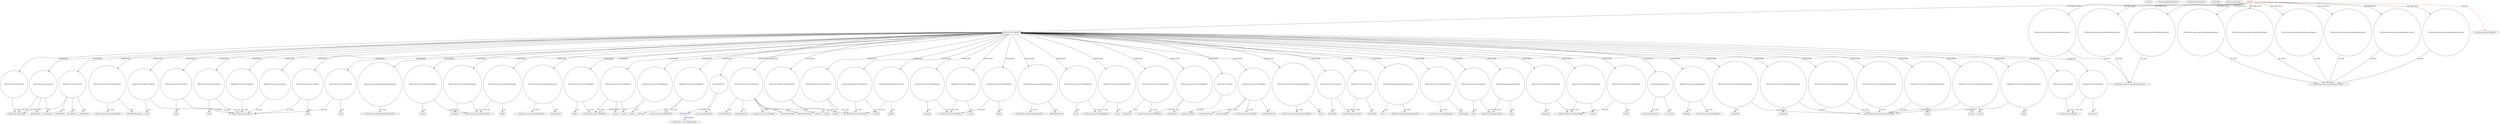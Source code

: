 digraph {
baseInfo[graphId=4327,category="pattern",isAnonymous=false,possibleRelation=true]
frameworkRelatedTypesInfo[0="javafx.scene.layout.StackPane"]
possibleCollaborationsInfo[0="4327~INSTANTIATION-CLIENT_METHOD_DECLARATION-~javafx.scene.layout.StackPane ~javafx.beans.value.ChangeListener ~false~true"]
patternInfo[frequency=2.0,patternRootClient=0]
patternInstancesInfo[0="SaiPradeepDandem-javafx2-gradient-builder~/SaiPradeepDandem-javafx2-gradient-builder/javafx2-gradient-builder-master/src/main/java/com/javafx/gradientbuilder/application/RadialSettingsLayout.java~RadialSettingsLayout~1170",1="SaiPradeepDandem-javafx2-gradient-builder~/SaiPradeepDandem-javafx2-gradient-builder/javafx2-gradient-builder-master/src/main/java/com/javafx/gradientbuilder/application/LinearSettingsLayout.java~LinearSettingsLayout~1172"]
460[label="javafx.scene.layout.ColumnConstraintsBuilder",vertexType="FRAMEWORK_CLASS_TYPE",isFrameworkType=false]
461[label="VAR:javafx.scene.layout.ColumnConstraintsBuilder",vertexType="VARIABLE_EXPRESION",isFrameworkType=false,shape=circle]
462[label="minWidth()",vertexType="INSIDE_CALL",isFrameworkType=false,shape=box]
56[label="METHOD_DECLARATION",vertexType="CLIENT_METHOD_DECLARATION",isFrameworkType=false,shape=box]
0[label="CLIENT",vertexType="ROOT_CLIENT_CLASS_DECLARATION",isFrameworkType=false,color=red]
99[label="VAR:javafx.scene.NodeBuilder",vertexType="VARIABLE_EXPRESION",isFrameworkType=false,shape=circle]
292[label="VAR:javafx.scene.NodeBuilder",vertexType="VARIABLE_EXPRESION",isFrameworkType=false,shape=circle]
322[label="VAR:javafx.scene.layout.Pane",vertexType="VARIABLE_EXPRESION",isFrameworkType=false,shape=circle]
423[label="VAR:javafx.scene.layout.Pane",vertexType="VARIABLE_EXPRESION",isFrameworkType=false,shape=circle]
93[label="VAR:javafx.scene.layout.Pane",vertexType="VARIABLE_EXPRESION",isFrameworkType=false,shape=circle]
394[label="VAR:javafx.scene.control.SelectionModel",vertexType="VARIABLE_EXPRESION",isFrameworkType=false,shape=circle]
426[label="VAR:javafx.scene.layout.GridPane",vertexType="VARIABLE_EXPRESION",isFrameworkType=false,shape=circle]
399[label="VAR:javafx.scene.layout.GridPane",vertexType="VARIABLE_EXPRESION",isFrameworkType=false,shape=circle]
408[label="VAR:javafx.scene.layout.GridPane",vertexType="VARIABLE_EXPRESION",isFrameworkType=false,shape=circle]
206[label="VAR:javafx.scene.layout.GridPane",vertexType="VARIABLE_EXPRESION",isFrameworkType=false,shape=circle]
135[label="VAR:javafx.scene.layout.GridPane",vertexType="VARIABLE_EXPRESION",isFrameworkType=false,shape=circle]
449[label="VAR:javafx.scene.layout.GridPane",vertexType="VARIABLE_EXPRESION",isFrameworkType=false,shape=circle]
169[label="VAR:javafx.scene.layout.GridPane",vertexType="VARIABLE_EXPRESION",isFrameworkType=false,shape=circle]
192[label="VAR:javafx.beans.property.BooleanPropertyBase",vertexType="VARIABLE_EXPRESION",isFrameworkType=false,shape=circle]
81[label="VAR:javafx.scene.control.TextAreaBuilder",vertexType="VARIABLE_EXPRESION",isFrameworkType=false,shape=circle]
72[label="VAR:javafx.scene.control.TextAreaBuilder",vertexType="VARIABLE_EXPRESION",isFrameworkType=false,shape=circle]
69[label="VAR:javafx.scene.control.TextAreaBuilder",vertexType="VARIABLE_EXPRESION",isFrameworkType=false,shape=circle]
87[label="VAR:javafx.scene.control.TextInputControl",vertexType="VARIABLE_EXPRESION",isFrameworkType=false,shape=circle]
10[label="FIELD:javafx.beans.property.SimpleBooleanProperty",vertexType="FIELD_DECLARATION",isFrameworkType=false,shape=circle]
89[label="javafx.scene.control.TextInputControl",vertexType="FRAMEWORK_CLASS_TYPE",isFrameworkType=false]
12[label="FIELD:javafx.beans.property.SimpleBooleanProperty",vertexType="FIELD_DECLARATION",isFrameworkType=false,shape=circle]
16[label="FIELD:javafx.beans.property.SimpleBooleanProperty",vertexType="FIELD_DECLARATION",isFrameworkType=false,shape=circle]
57[label="VAR:javafx.scene.control.LabelBuilder",vertexType="VARIABLE_EXPRESION",isFrameworkType=false,shape=circle]
66[label="VAR:javafx.scene.control.LabelBuilder",vertexType="VARIABLE_EXPRESION",isFrameworkType=false,shape=circle]
96[label="VAR:javafx.scene.control.LabelBuilder",vertexType="VARIABLE_EXPRESION",isFrameworkType=false,shape=circle]
73[label="wrapText()",vertexType="INSIDE_CALL",isFrameworkType=false,shape=box]
409[label="add()",vertexType="INSIDE_CALL",isFrameworkType=false,shape=box]
400[label="add()",vertexType="INSIDE_CALL",isFrameworkType=false,shape=box]
427[label="add()",vertexType="INSIDE_CALL",isFrameworkType=false,shape=box]
170[label="add()",vertexType="INSIDE_CALL",isFrameworkType=false,shape=box]
136[label="add()",vertexType="INSIDE_CALL",isFrameworkType=false,shape=box]
351[label="VAR:javafx.scene.layout.PaneBuilder",vertexType="VARIABLE_EXPRESION",isFrameworkType=false,shape=circle]
352[label="children()",vertexType="INSIDE_CALL",isFrameworkType=false,shape=box]
62[label="javafx.scene.NodeBuilder",vertexType="FRAMEWORK_CLASS_TYPE",isFrameworkType=false]
319[label="VAR:ANONYMOUS",vertexType="VARIABLE_EXPRESION",isFrameworkType=false,shape=circle]
95[label="javafx.scene.layout.Pane",vertexType="FRAMEWORK_CLASS_TYPE",isFrameworkType=false]
375[label="VAR:javafx.scene.control.ChoiceBox",vertexType="VARIABLE_EXPRESION",isFrameworkType=false,shape=circle]
376[label="javafx.scene.control.ChoiceBox",vertexType="FRAMEWORK_CLASS_TYPE",isFrameworkType=false]
398[label="getSelectionModel()",vertexType="INSIDE_CALL",isFrameworkType=false,shape=box]
393[label="getSelectionModel()",vertexType="INSIDE_CALL",isFrameworkType=false,shape=box]
388[label="setItems()",vertexType="INSIDE_CALL",isFrameworkType=false,shape=box]
71[label="javafx.scene.control.TextAreaBuilder",vertexType="FRAMEWORK_CLASS_TYPE",isFrameworkType=false]
478[label="VAR:javafx.scene.layout.ColumnConstraintsBuilder",vertexType="VARIABLE_EXPRESION",isFrameworkType=false,shape=circle]
470[label="VAR:javafx.scene.layout.ColumnConstraintsBuilder",vertexType="VARIABLE_EXPRESION",isFrameworkType=false,shape=circle]
467[label="VAR:javafx.scene.layout.ColumnConstraintsBuilder",vertexType="VARIABLE_EXPRESION",isFrameworkType=false,shape=circle]
475[label="VAR:javafx.scene.layout.ColumnConstraintsBuilder",vertexType="VARIABLE_EXPRESION",isFrameworkType=false,shape=circle]
464[label="VAR:javafx.scene.layout.ColumnConstraintsBuilder",vertexType="VARIABLE_EXPRESION",isFrameworkType=false,shape=circle]
458[label="VAR:javafx.scene.layout.ColumnConstraintsBuilder",vertexType="VARIABLE_EXPRESION",isFrameworkType=false,shape=circle]
452[label="VAR:javafx.collections.ObservableList",vertexType="VARIABLE_EXPRESION",isFrameworkType=false,shape=circle]
107[label="VAR:javafx.collections.ObservableList",vertexType="VARIABLE_EXPRESION",isFrameworkType=false,shape=circle]
90[label="VAR:javafx.collections.ObservableList",vertexType="VARIABLE_EXPRESION",isFrameworkType=false,shape=circle]
420[label="VAR:javafx.collections.ObservableList",vertexType="VARIABLE_EXPRESION",isFrameworkType=false,shape=circle]
20[label="FIELD:javafx.beans.property.SimpleIntegerProperty",vertexType="FIELD_DECLARATION",isFrameworkType=false,shape=circle]
18[label="FIELD:javafx.beans.property.SimpleIntegerProperty",vertexType="FIELD_DECLARATION",isFrameworkType=false,shape=circle]
6[label="FIELD:javafx.beans.property.SimpleIntegerProperty",vertexType="FIELD_DECLARATION",isFrameworkType=false,shape=circle]
8[label="FIELD:javafx.beans.property.SimpleIntegerProperty",vertexType="FIELD_DECLARATION",isFrameworkType=false,shape=circle]
4[label="FIELD:javafx.beans.property.SimpleIntegerProperty",vertexType="FIELD_DECLARATION",isFrameworkType=false,shape=circle]
2[label="FIELD:javafx.beans.property.SimpleIntegerProperty",vertexType="FIELD_DECLARATION",isFrameworkType=false,shape=circle]
414[label="VAR:javafx.scene.layout.VBoxBuilder",vertexType="VARIABLE_EXPRESION",isFrameworkType=false,shape=circle]
415[label="spacing()",vertexType="INSIDE_CALL",isFrameworkType=false,shape=box]
411[label="VAR:javafx.scene.layout.VBoxBuilder",vertexType="VARIABLE_EXPRESION",isFrameworkType=false,shape=circle]
417[label="VAR:javafx.scene.layout.VBoxBuilder",vertexType="VARIABLE_EXPRESION",isFrameworkType=false,shape=circle]
126[label="javafx.beans.property.BooleanPropertyBase",vertexType="FRAMEWORK_CLASS_TYPE",isFrameworkType=false]
11[label="javafx.beans.property.SimpleBooleanProperty",vertexType="FRAMEWORK_CLASS_TYPE",isFrameworkType=false]
320[label="ANONYMOUS",vertexType="REFERENCE_ANONYMOUS_DECLARATION",isFrameworkType=false,color=blue]
59[label="javafx.scene.control.LabelBuilder",vertexType="FRAMEWORK_CLASS_TYPE",isFrameworkType=false]
92[label="javafx.collections.ObservableList",vertexType="FRAMEWORK_INTERFACE_TYPE",isFrameworkType=false]
3[label="javafx.beans.property.SimpleIntegerProperty",vertexType="FRAMEWORK_CLASS_TYPE",isFrameworkType=false]
474[label="create()",vertexType="INSIDE_CALL",isFrameworkType=false,shape=box]
482[label="create()",vertexType="INSIDE_CALL",isFrameworkType=false,shape=box]
106[label="create()",vertexType="INSIDE_CALL",isFrameworkType=false,shape=box]
150[label="VAR:javafx.beans.property.BooleanProperty",vertexType="VARIABLE_EXPRESION",isFrameworkType=false,shape=circle]
151[label="bindBidirectional()",vertexType="INSIDE_CALL",isFrameworkType=false,shape=box]
117[label="javafx.beans.property.BooleanProperty",vertexType="FRAMEWORK_CLASS_TYPE",isFrameworkType=false]
82[label="create()",vertexType="INSIDE_CALL",isFrameworkType=false,shape=box]
418[label="create()",vertexType="INSIDE_CALL",isFrameworkType=false,shape=box]
67[label="create()",vertexType="INSIDE_CALL",isFrameworkType=false,shape=box]
336[label="getChildren()",vertexType="INSIDE_CALL",isFrameworkType=false,shape=box]
111[label="getChildren()",vertexType="INSIDE_CALL",isFrameworkType=false,shape=box]
332[label="getChildren()",vertexType="INSIDE_CALL",isFrameworkType=false,shape=box]
94[label="getChildren()",vertexType="INSIDE_CALL",isFrameworkType=false,shape=box]
323[label="getChildren()",vertexType="INSIDE_CALL",isFrameworkType=false,shape=box]
396[label="javafx.scene.control.SelectionModel",vertexType="FRAMEWORK_CLASS_TYPE",isFrameworkType=false]
63[label="VAR:javafx.scene.control.LabeledBuilder",vertexType="VARIABLE_EXPRESION",isFrameworkType=false,shape=circle]
65[label="javafx.scene.control.LabeledBuilder",vertexType="FRAMEWORK_CLASS_TYPE",isFrameworkType=false]
64[label="text()",vertexType="INSIDE_CALL",isFrameworkType=false,shape=box]
289[label="VAR:javafx.scene.control.LabeledBuilder",vertexType="VARIABLE_EXPRESION",isFrameworkType=false,shape=circle]
290[label="text()",vertexType="INSIDE_CALL",isFrameworkType=false,shape=box]
75[label="VAR:javafx.scene.control.ControlBuilder",vertexType="VARIABLE_EXPRESION",isFrameworkType=false,shape=circle]
77[label="javafx.scene.control.ControlBuilder",vertexType="FRAMEWORK_CLASS_TYPE",isFrameworkType=false]
78[label="VAR:javafx.scene.control.ControlBuilder",vertexType="VARIABLE_EXPRESION",isFrameworkType=false,shape=circle]
318[label="new ChangeListener()",vertexType="CONSTRUCTOR_CALL",isFrameworkType=false]
321[label="javafx.beans.value.ChangeListener",vertexType="FRAMEWORK_INTERFACE_TYPE",isFrameworkType=false]
374[label="new ChoiceBox()",vertexType="CONSTRUCTOR_CALL",isFrameworkType=false]
479[label="minWidth()",vertexType="INSIDE_CALL",isFrameworkType=false,shape=box]
76[label="minHeight()",vertexType="INSIDE_CALL",isFrameworkType=false,shape=box]
1[label="javafx.scene.layout.StackPane",vertexType="FRAMEWORK_CLASS_TYPE",isFrameworkType=false]
137[label="javafx.scene.layout.GridPane",vertexType="FRAMEWORK_CLASS_TYPE",isFrameworkType=false]
88[label="textProperty()",vertexType="INSIDE_CALL",isFrameworkType=false,shape=box]
325[label="VAR:javafx.scene.Node",vertexType="VARIABLE_EXPRESION",isFrameworkType=false,shape=circle]
327[label="javafx.scene.Node",vertexType="FRAMEWORK_CLASS_TYPE",isFrameworkType=false]
353[label="javafx.scene.layout.PaneBuilder",vertexType="FRAMEWORK_CLASS_TYPE",isFrameworkType=false]
413[label="javafx.scene.layout.VBoxBuilder",vertexType="FRAMEWORK_CLASS_TYPE",isFrameworkType=false]
395[label="selectedItemProperty()",vertexType="INSIDE_CALL",isFrameworkType=false,shape=box]
148[label="VAR:javafx.scene.control.CheckBox",vertexType="VARIABLE_EXPRESION",isFrameworkType=false,shape=circle]
165[label="selectedProperty()",vertexType="INSIDE_CALL",isFrameworkType=false,shape=box]
154[label="selectedProperty()",vertexType="INSIDE_CALL",isFrameworkType=false,shape=box]
147[label="new CheckBox()",vertexType="CONSTRUCTOR_CALL",isFrameworkType=false]
381[label="disableProperty()",vertexType="INSIDE_CALL",isFrameworkType=false,shape=box]
389[label="VAR:javafx.scene.control.SingleSelectionModel",vertexType="VARIABLE_EXPRESION",isFrameworkType=false,shape=circle]
390[label="select()",vertexType="INSIDE_CALL",isFrameworkType=false,shape=box]
391[label="javafx.scene.control.SingleSelectionModel",vertexType="FRAMEWORK_CLASS_TYPE",isFrameworkType=false]
176[label="VAR:javafx.scene.control.Label",vertexType="VARIABLE_EXPRESION",isFrameworkType=false,shape=circle]
143[label="javafx.scene.control.Label",vertexType="FRAMEWORK_CLASS_TYPE",isFrameworkType=false]
175[label="new Label()",vertexType="CONSTRUCTOR_CALL",isFrameworkType=false]
210[label="VAR:javafx.scene.control.Label",vertexType="VARIABLE_EXPRESION",isFrameworkType=false,shape=circle]
209[label="new Label()",vertexType="CONSTRUCTOR_CALL",isFrameworkType=false]
79[label="prefHeight()",vertexType="INSIDE_CALL",isFrameworkType=false,shape=box]
127[label="VAR:javafx.beans.binding.BooleanExpression",vertexType="VARIABLE_EXPRESION",isFrameworkType=false,shape=circle]
129[label="javafx.beans.binding.BooleanExpression",vertexType="FRAMEWORK_CLASS_TYPE",isFrameworkType=false]
128[label="not()",vertexType="INSIDE_CALL",isFrameworkType=false,shape=box]
266[label="VAR:javafx.scene.control.ToggleGroup",vertexType="VARIABLE_EXPRESION",isFrameworkType=false,shape=circle]
338[label="selectToggle()",vertexType="INSIDE_CALL",isFrameworkType=false,shape=box]
267[label="javafx.scene.control.ToggleGroup",vertexType="FRAMEWORK_CLASS_TYPE",isFrameworkType=false]
70[label="build()",vertexType="INSIDE_CALL",isFrameworkType=false,shape=box]
412[label="build()",vertexType="INSIDE_CALL",isFrameworkType=false,shape=box]
58[label="build()",vertexType="INSIDE_CALL",isFrameworkType=false,shape=box]
100[label="styleClass()",vertexType="INSIDE_CALL",isFrameworkType=false,shape=box]
97[label="build()",vertexType="INSIDE_CALL",isFrameworkType=false,shape=box]
476[label="build()",vertexType="INSIDE_CALL",isFrameworkType=false,shape=box]
459[label="build()",vertexType="INSIDE_CALL",isFrameworkType=false,shape=box]
305[label="VAR:javafx.beans.property.Property",vertexType="VARIABLE_EXPRESION",isFrameworkType=false,shape=circle]
86[label="javafx.beans.property.Property",vertexType="FRAMEWORK_INTERFACE_TYPE",isFrameworkType=false]
306[label="bind()",vertexType="INSIDE_CALL",isFrameworkType=false,shape=box]
377[label="VAR:javafx.beans.property.Property",vertexType="VARIABLE_EXPRESION",isFrameworkType=false,shape=circle]
378[label="bind()",vertexType="INSIDE_CALL",isFrameworkType=false,shape=box]
438[label="VAR:javafx.scene.layout.StackPaneBuilder",vertexType="VARIABLE_EXPRESION",isFrameworkType=false,shape=circle]
258[label="javafx.scene.layout.StackPaneBuilder",vertexType="FRAMEWORK_CLASS_TYPE",isFrameworkType=false]
429[label="VAR:javafx.scene.layout.StackPaneBuilder",vertexType="VARIABLE_EXPRESION",isFrameworkType=false,shape=circle]
430[label="build()",vertexType="INSIDE_CALL",isFrameworkType=false,shape=box]
262[label="VAR:javafx.scene.layout.StackPaneBuilder",vertexType="VARIABLE_EXPRESION",isFrameworkType=false,shape=circle]
442[label="create()",vertexType="INSIDE_CALL",isFrameworkType=false,shape=box]
439[label="alignment()",vertexType="INSIDE_CALL",isFrameworkType=false,shape=box]
444[label="VAR:javafx.geometry.Insets",vertexType="VARIABLE_EXPRESION",isFrameworkType=false,shape=circle]
443[label="new Insets()",vertexType="CONSTRUCTOR_CALL",isFrameworkType=false]
445[label="javafx.geometry.Insets",vertexType="FRAMEWORK_CLASS_TYPE",isFrameworkType=false]
435[label="VAR:javafx.scene.layout.RegionBuilder",vertexType="VARIABLE_EXPRESION",isFrameworkType=false,shape=circle]
437[label="javafx.scene.layout.RegionBuilder",vertexType="FRAMEWORK_CLASS_TYPE",isFrameworkType=false]
436[label="padding()",vertexType="INSIDE_CALL",isFrameworkType=false,shape=box]
91[label="addAll()",vertexType="INSIDE_CALL",isFrameworkType=false,shape=box]
421[label="addAll()",vertexType="INSIDE_CALL",isFrameworkType=false,shape=box]
108[label="addAll()",vertexType="INSIDE_CALL",isFrameworkType=false,shape=box]
453[label="addAll()",vertexType="INSIDE_CALL",isFrameworkType=false,shape=box]
114[label="javafx.scene.control.CheckBox",vertexType="FRAMEWORK_CLASS_TYPE",isFrameworkType=false]
56->176[label="INSTANTIATE"]
438->258[label="OF_TYPE"]
20->3[label="OF_TYPE"]
56->107[label="INSTANTIATE"]
461->462[label="CALL"]
56->414[label="INSTANTIATE"]
464->460[label="OF_TYPE"]
429->430[label="CALL"]
56->452[label="INSTANTIATE"]
375->376[label="OF_TYPE"]
375->381[label="CALL"]
56->478[label="INSTANTIATE"]
56->72[label="INSTANTIATE"]
56->87[label="INSTANTIATE"]
322->336[label="CALL"]
56->93[label="INSTANTIATE"]
56->90[label="INSTANTIATE"]
56->438[label="INSTANTIATE"]
375->374[label="CALL"]
90->92[label="OF_TYPE"]
56->467[label="INSTANTIATE"]
56->192[label="INSTANTIATE"]
429->258[label="OF_TYPE"]
292->62[label="OF_TYPE"]
289->65[label="OF_TYPE"]
56->475[label="INSTANTIATE"]
0->1[label="EXTEND",color=red]
150->151[label="CALL"]
10->11[label="OF_TYPE"]
107->108[label="CALL"]
56->63[label="INSTANTIATE"]
266->338[label="CALL"]
148->147[label="CALL"]
262->258[label="OF_TYPE"]
56->150[label="INSTANTIATE"]
289->290[label="CALL"]
90->91[label="CALL"]
56->458[label="INSTANTIATE"]
56->420[label="INSTANTIATE"]
461->460[label="OF_TYPE"]
56->96[label="INSTANTIATE"]
420->421[label="CALL"]
75->77[label="OF_TYPE"]
56->389[label="INSTANTIATE"]
399->137[label="OF_TYPE"]
414->413[label="OF_TYPE"]
56->266[label="INSTANTIATE"]
375->388[label="CALL"]
0->56[label="DECLARE_METHOD"]
81->71[label="OF_TYPE"]
8->3[label="OF_TYPE"]
148->165[label="CALL"]
266->267[label="OF_TYPE"]
66->59[label="OF_TYPE"]
377->378[label="CALL"]
206->137[label="OF_TYPE"]
351->353[label="OF_TYPE"]
16->11[label="OF_TYPE"]
305->306[label="CALL"]
411->412[label="CALL"]
56->81[label="INSTANTIATE"]
475->476[label="CALL"]
87->88[label="CALL"]
56->375[label="INSTANTIATE"]
56->470[label="INSTANTIATE"]
375->393[label="CALL"]
56->449[label="INSTANTIATE"]
435->436[label="CALL"]
56->69[label="INSTANTIATE"]
56->408[label="INSTANTIATE"]
56->411[label="INSTANTIATE"]
389->390[label="CALL"]
78->79[label="CALL"]
426->427[label="CALL"]
0->8[label="DECLARE_FIELD"]
93->94[label="CALL"]
72->71[label="OF_TYPE"]
452->92[label="OF_TYPE"]
414->415[label="CALL"]
192->126[label="OF_TYPE"]
478->460[label="OF_TYPE"]
56->399[label="INSTANTIATE"]
56->66[label="INSTANTIATE"]
464->482[label="CALL"]
56->262[label="INSTANTIATE"]
444->443[label="CALL"]
96->59[label="OF_TYPE"]
325->327[label="OF_TYPE"]
320->321[label="IMPLEMENT",color=blue]
66->67[label="CALL"]
56->417[label="INSTANTIATE"]
56->127[label="INSTANTIATE"]
420->92[label="OF_TYPE"]
0->10[label="DECLARE_FIELD"]
56->429[label="INSTANTIATE"]
81->82[label="CALL"]
478->479[label="CALL"]
452->453[label="CALL"]
0->2[label="DECLARE_FIELD"]
127->128[label="CALL"]
389->391[label="OF_TYPE"]
148->154[label="CALL"]
423->95[label="OF_TYPE"]
56->377[label="INSTANTIATE"]
56->289[label="INSTANTIATE"]
56->426[label="INSTANTIATE"]
150->117[label="OF_TYPE"]
408->409[label="CALL"]
56->292[label="INSTANTIATE"]
56->75[label="INSTANTIATE"]
56->435[label="INSTANTIATE"]
56->206[label="INSTANTIATE"]
99->62[label="OF_TYPE"]
417->418[label="CALL"]
72->73[label="CALL"]
438->439[label="CALL"]
444->445[label="OF_TYPE"]
135->137[label="OF_TYPE"]
0->12[label="DECLARE_FIELD"]
56->423[label="INSTANTIATE"]
394->396[label="OF_TYPE"]
475->460[label="OF_TYPE"]
56->351[label="INSTANTIATE"]
56->464[label="INSTANTIATE"]
56->322[label="INSTANTIATE"]
56->57[label="INSTANTIATE"]
399->400[label="CALL"]
127->129[label="OF_TYPE"]
375->398[label="CALL"]
435->437[label="OF_TYPE"]
319->318[label="CALL"]
377->86[label="OF_TYPE"]
69->70[label="CALL"]
0->4[label="DECLARE_FIELD"]
57->59[label="OF_TYPE"]
87->89[label="OF_TYPE"]
411->413[label="OF_TYPE"]
0->16[label="DECLARE_FIELD"]
56->305[label="INSTANTIATE"]
0->6[label="DECLARE_FIELD"]
75->76[label="CALL"]
169->170[label="CALL"]
56->394[label="INSTANTIATE"]
210->209[label="CALL"]
426->137[label="OF_TYPE"]
93->95[label="OF_TYPE"]
169->137[label="OF_TYPE"]
322->332[label="CALL"]
56->325[label="INSTANTIATE"]
351->352[label="CALL"]
56->319[label="INSTANTIATE"]
6->3[label="OF_TYPE"]
56->444[label="INSTANTIATE"]
322->95[label="OF_TYPE"]
449->137[label="OF_TYPE"]
56->99[label="INSTANTIATE"]
135->136[label="CALL"]
458->459[label="CALL"]
93->111[label="CALL"]
408->137[label="OF_TYPE"]
467->460[label="OF_TYPE"]
0->20[label="DECLARE_FIELD"]
63->64[label="CALL"]
4->3[label="OF_TYPE"]
470->460[label="OF_TYPE"]
322->323[label="CALL"]
107->92[label="OF_TYPE"]
56->210[label="INSTANTIATE"]
78->77[label="OF_TYPE"]
464->474[label="CALL"]
57->58[label="CALL"]
2->3[label="OF_TYPE"]
148->114[label="OF_TYPE"]
176->143[label="OF_TYPE"]
99->100[label="CALL"]
56->169[label="INSTANTIATE"]
319->320[label="OF_TYPE"]
176->175[label="CALL"]
210->143[label="OF_TYPE"]
56->78[label="INSTANTIATE"]
0->18[label="DECLARE_FIELD"]
96->97[label="CALL"]
417->413[label="OF_TYPE"]
63->65[label="OF_TYPE"]
12->11[label="OF_TYPE"]
458->460[label="OF_TYPE"]
394->395[label="CALL"]
66->106[label="CALL"]
69->71[label="OF_TYPE"]
56->461[label="INSTANTIATE"]
18->3[label="OF_TYPE"]
262->442[label="CALL"]
56->148[label="INSTANTIATE"]
56->135[label="INSTANTIATE"]
305->86[label="OF_TYPE"]
}
